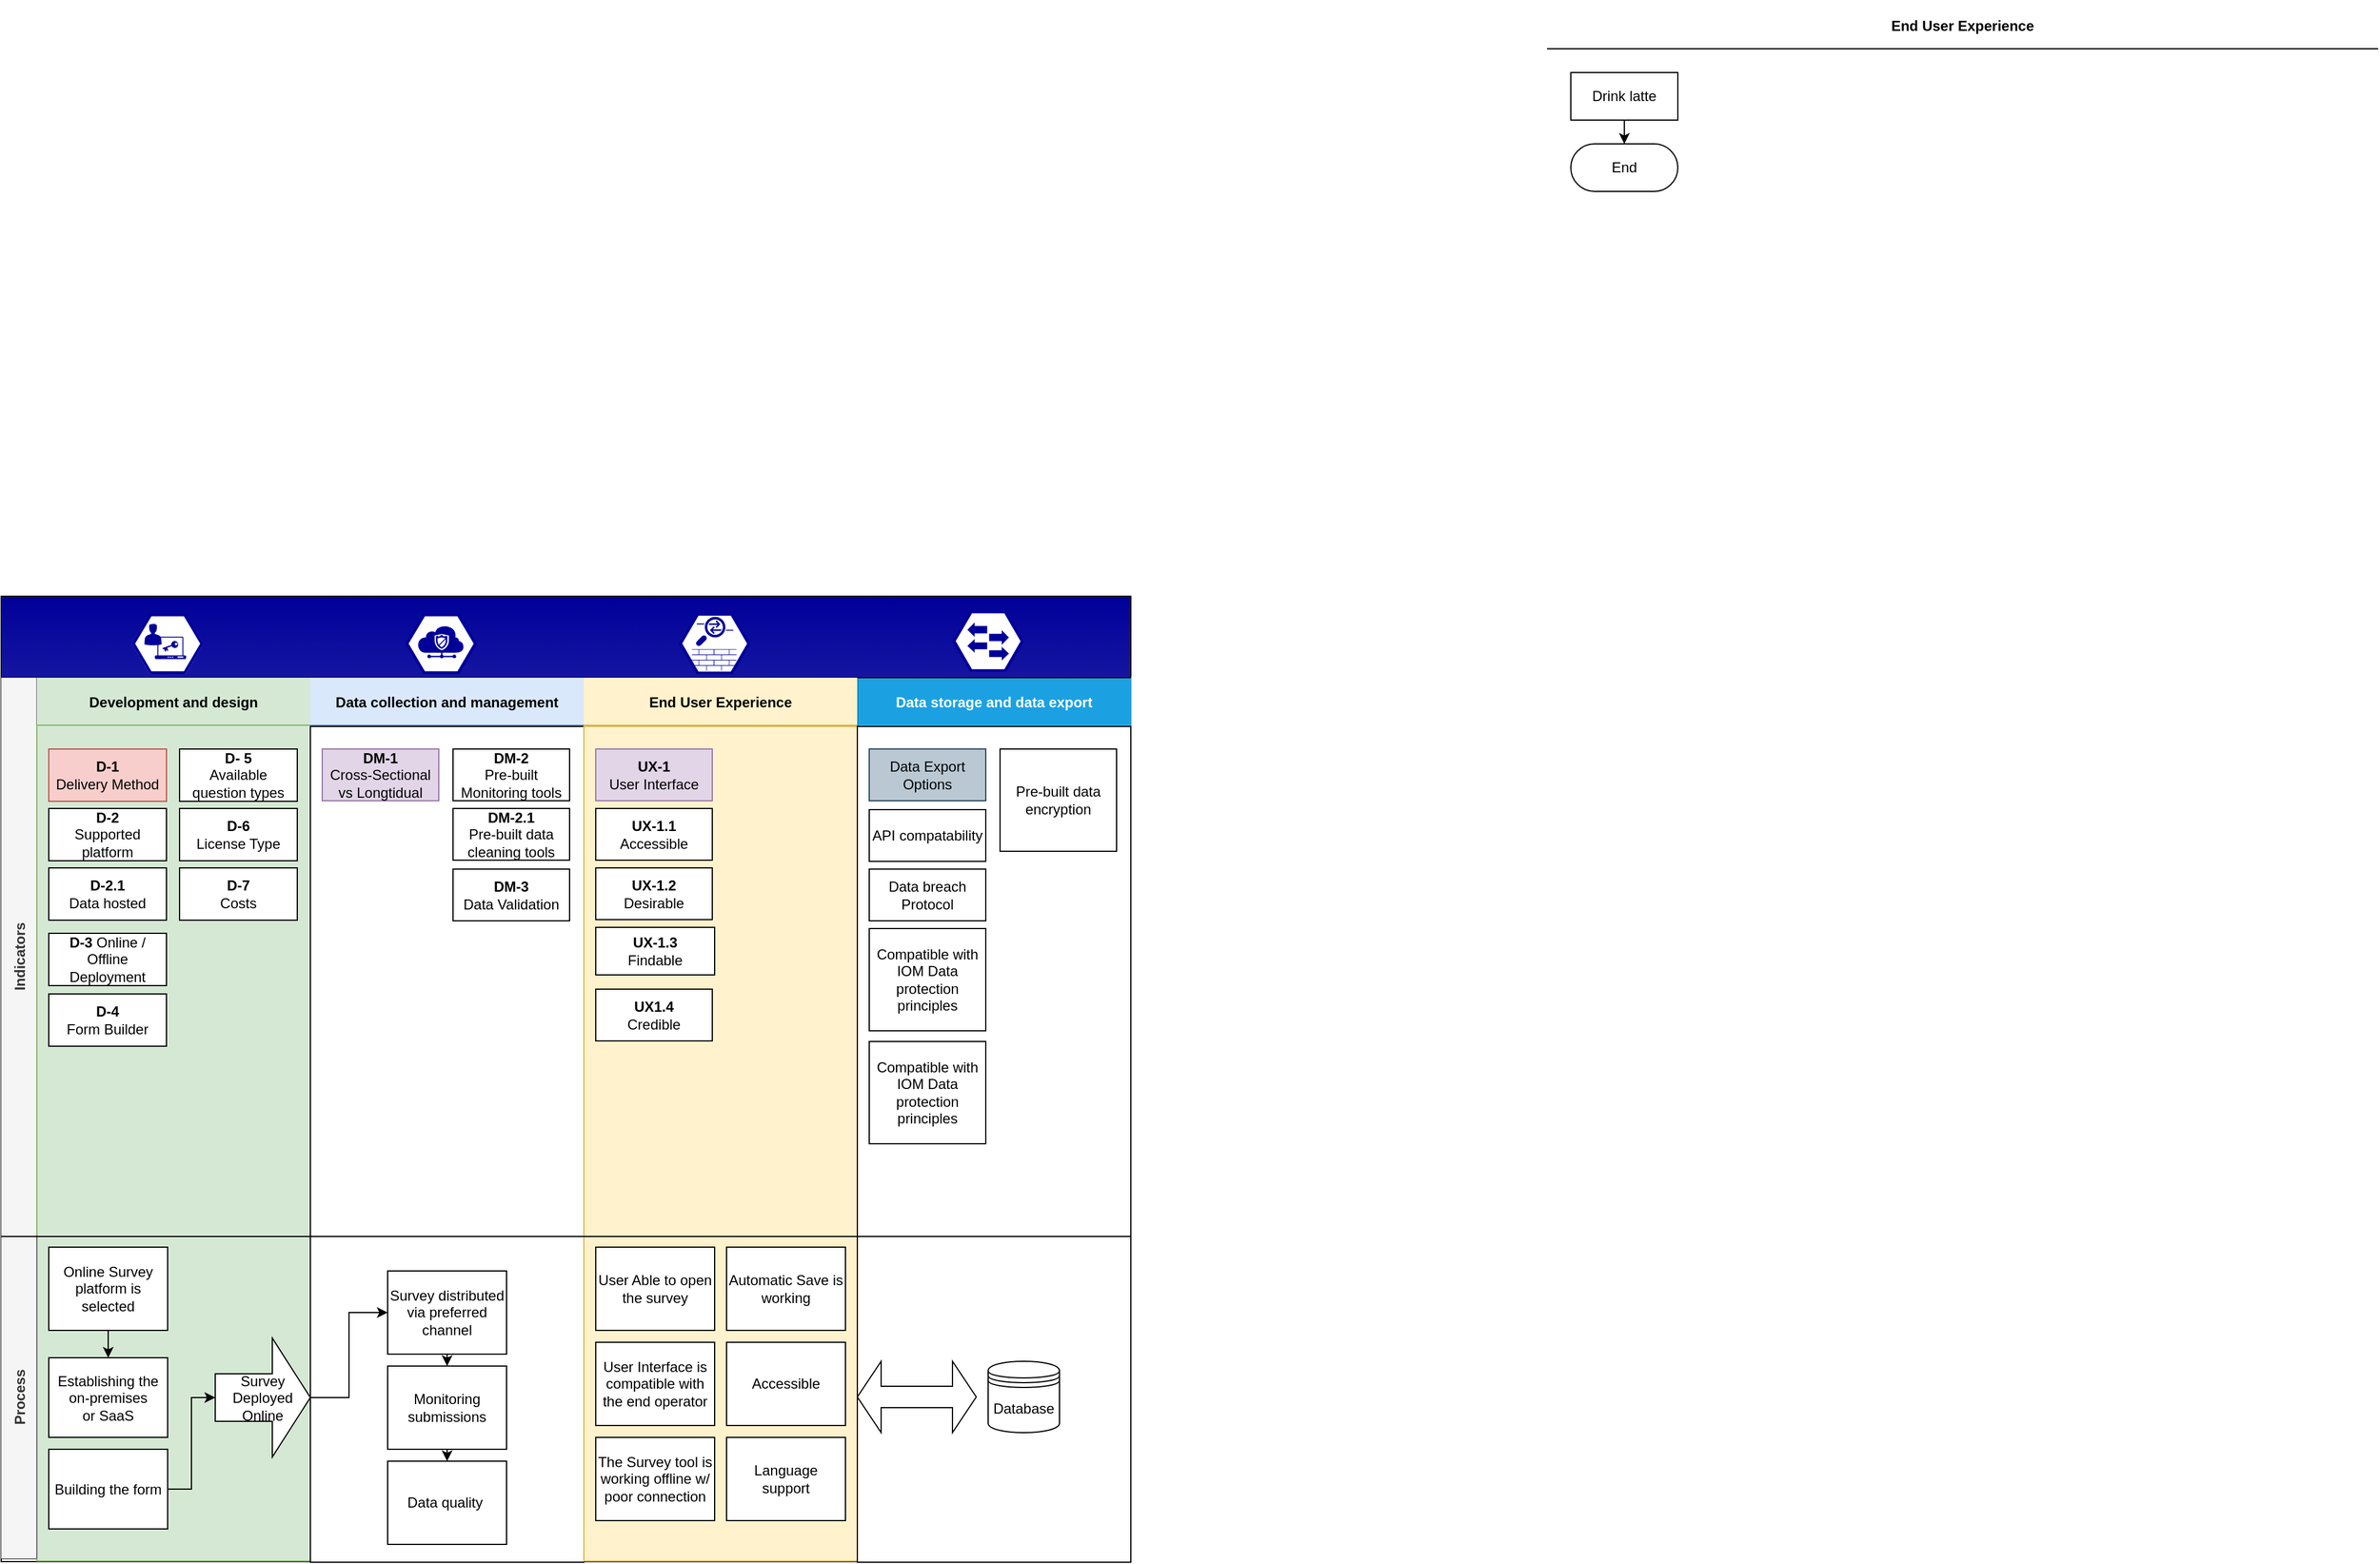 <mxfile version="20.0.1" type="github">
  <diagram id="kgpKYQtTHZ0yAKxKKP6v" name="Page-1">
    <mxGraphModel dx="1778" dy="1803" grid="1" gridSize="10" guides="1" tooltips="1" connect="1" arrows="1" fold="1" page="1" pageScale="1" pageWidth="1100" pageHeight="850" math="0" shadow="0">
      <root>
        <mxCell id="0" />
        <mxCell id="1" parent="0" />
        <mxCell id="lxEsPna4k-PO0xknT9Wp-479" value="" style="whiteSpace=wrap;html=1;strokeWidth=1;fillColor=#000099;gradientColor=#ffffff;" vertex="1" parent="1">
          <mxGeometry x="10" y="50.5" width="950" height="812" as="geometry" />
        </mxCell>
        <mxCell id="lxEsPna4k-PO0xknT9Wp-40" value="End User Experience" style="swimlane;swimlaneHead=0;swimlaneBody=0;connectable=0;fillColor=none;startSize=40;collapsible=0;recursiveResize=0;expand=0;fontStyle=1;" vertex="1" parent="1">
          <mxGeometry x="1310" y="-450" width="699" height="481" as="geometry">
            <mxRectangle width="699" height="481" as="alternateBounds" />
          </mxGeometry>
        </mxCell>
        <mxCell id="lxEsPna4k-PO0xknT9Wp-41" style="edgeStyle=orthogonalEdgeStyle;rounded=0;orthogonalLoop=1;jettySize=auto;html=1;" edge="1" parent="lxEsPna4k-PO0xknT9Wp-40" source="lxEsPna4k-PO0xknT9Wp-42" target="lxEsPna4k-PO0xknT9Wp-43">
          <mxGeometry relative="1" as="geometry" />
        </mxCell>
        <mxCell id="lxEsPna4k-PO0xknT9Wp-42" value="Drink latte" style="rounded=0;whiteSpace=wrap;html=1;" vertex="1" parent="lxEsPna4k-PO0xknT9Wp-40">
          <mxGeometry x="20" y="60" width="90" height="40" as="geometry" />
        </mxCell>
        <mxCell id="lxEsPna4k-PO0xknT9Wp-43" value="End" style="rounded=1;whiteSpace=wrap;html=1;arcSize=50;" vertex="1" parent="lxEsPna4k-PO0xknT9Wp-40">
          <mxGeometry x="20" y="120" width="90" height="40" as="geometry" />
        </mxCell>
        <mxCell id="lxEsPna4k-PO0xknT9Wp-83" value="tr" style="group;fillColor=#e1d5e7;strokeColor=#9673a6;container=0;" vertex="1" connectable="0" parent="1">
          <mxGeometry x="10" y="119" width="950" height="741" as="geometry" />
        </mxCell>
        <mxCell id="lxEsPna4k-PO0xknT9Wp-326" value="Data Encyrption" style="rounded=0;whiteSpace=wrap;html=1;" vertex="1" parent="1">
          <mxGeometry x="740" y="230" width="90" height="40" as="geometry" />
        </mxCell>
        <mxCell id="lxEsPna4k-PO0xknT9Wp-327" value="API connection with other platforms" style="rounded=0;whiteSpace=wrap;html=1;" vertex="1" parent="1">
          <mxGeometry x="740" y="280" width="90" height="40" as="geometry" />
        </mxCell>
        <mxCell id="lxEsPna4k-PO0xknT9Wp-329" value="Data Validation" style="rounded=0;whiteSpace=wrap;html=1;" vertex="1" parent="1">
          <mxGeometry x="391" y="282" width="90" height="40" as="geometry" />
        </mxCell>
        <mxCell id="lxEsPna4k-PO0xknT9Wp-330" value="" style="verticalLabelPosition=bottom;sketch=0;html=1;fillColor=#000099;strokeColor=#ffffff;verticalAlign=top;align=center;points=[[0,0.5,0],[0.125,0.25,0],[0.25,0,0],[0.5,0,0],[0.75,0,0],[0.875,0.25,0],[1,0.5,0],[0.875,0.75,0],[0.75,1,0],[0.5,1,0],[0.125,0.75,0]];pointerEvents=1;shape=mxgraph.cisco_safe.compositeIcon;bgIcon=mxgraph.cisco_safe.design.blank_device;resIcon=mxgraph.cisco_safe.design.client_firewall;gradientColor=#ffffff;" vertex="1" parent="1">
          <mxGeometry x="120" y="65" width="60" height="51" as="geometry" />
        </mxCell>
        <mxCell id="lxEsPna4k-PO0xknT9Wp-332" value="" style="verticalLabelPosition=bottom;sketch=0;html=1;fillColor=#000099;strokeColor=#ffffff;verticalAlign=top;align=center;points=[[0,0.5,0],[0.125,0.25,0],[0.25,0,0],[0.5,0,0],[0.75,0,0],[0.875,0.25,0],[1,0.5,0],[0.875,0.75,0],[0.75,1,0],[0.5,1,0],[0.125,0.75,0]];pointerEvents=1;shape=mxgraph.cisco_safe.compositeIcon;bgIcon=mxgraph.cisco_safe.design.blank_device;resIcon=mxgraph.cisco_safe.design.access_switch_2;" vertex="1" parent="1">
          <mxGeometry x="810" y="63" width="60" height="51" as="geometry" />
        </mxCell>
        <mxCell id="lxEsPna4k-PO0xknT9Wp-333" value="" style="verticalLabelPosition=bottom;sketch=0;html=1;fillColor=#000099;strokeColor=#ffffff;verticalAlign=top;align=center;points=[[0,0.5,0],[0.125,0.25,0],[0.25,0,0],[0.5,0,0],[0.75,0,0],[0.875,0.25,0],[1,0.5,0],[0.875,0.75,0],[0.75,1,0],[0.5,1,0],[0.125,0.75,0]];pointerEvents=1;shape=mxgraph.cisco_safe.compositeIcon;bgIcon=mxgraph.cisco_safe.design.blank_device;resIcon=mxgraph.cisco_safe.design.adaptive_security_appliance_2;" vertex="1" parent="1">
          <mxGeometry x="580" y="65" width="60" height="51" as="geometry" />
        </mxCell>
        <mxCell id="lxEsPna4k-PO0xknT9Wp-334" value="" style="verticalLabelPosition=bottom;sketch=0;html=1;fillColor=#000099;strokeColor=#ffffff;verticalAlign=top;align=center;points=[[0,0.5,0],[0.125,0.25,0],[0.25,0,0],[0.5,0,0],[0.75,0,0],[0.875,0.25,0],[1,0.5,0],[0.875,0.75,0],[0.75,1,0],[0.5,1,0],[0.125,0.75,0]];pointerEvents=1;shape=mxgraph.cisco_safe.compositeIcon;bgIcon=mxgraph.cisco_safe.design.blank_device;resIcon=mxgraph.cisco_safe.design.cisco_cloud_web_security;" vertex="1" parent="1">
          <mxGeometry x="350" y="65" width="60" height="51" as="geometry" />
        </mxCell>
        <mxCell id="lxEsPna4k-PO0xknT9Wp-335" value="" style="line;strokeWidth=1;html=1;" vertex="1" parent="1">
          <mxGeometry x="740" y="595" width="230" as="geometry" />
        </mxCell>
        <mxCell id="3nuBFxr9cyL0pnOWT2aG-1" value="" style="shape=table;childLayout=tableLayout;startSize=0;collapsible=0;recursiveResize=0;expand=0;fillColor=none;fontStyle=1" parent="1" vertex="1">
          <mxGeometry x="10" y="119" width="720" height="741" as="geometry" />
        </mxCell>
        <mxCell id="3nuBFxr9cyL0pnOWT2aG-3" value="Indicators" style="shape=tableRow;horizontal=0;swimlaneHead=0;swimlaneBody=0;top=0;left=0;bottom=0;right=0;fillColor=#f5f5f5;points=[[0,0.5],[1,0.5]];portConstraint=eastwest;startSize=30;collapsible=0;recursiveResize=0;expand=0;fontStyle=1;strokeColor=#666666;fontColor=#333333;" parent="3nuBFxr9cyL0pnOWT2aG-1" vertex="1">
          <mxGeometry width="720" height="469" as="geometry" />
        </mxCell>
        <mxCell id="3nuBFxr9cyL0pnOWT2aG-4" value="Development and design" style="swimlane;swimlaneHead=0;swimlaneBody=0;connectable=0;fillColor=#d5e8d4;startSize=40;collapsible=0;recursiveResize=0;expand=0;fontStyle=1;strokeColor=#82b366;" parent="3nuBFxr9cyL0pnOWT2aG-3" vertex="1">
          <mxGeometry x="30" width="230" height="469" as="geometry">
            <mxRectangle width="230" height="469" as="alternateBounds" />
          </mxGeometry>
        </mxCell>
        <mxCell id="lxEsPna4k-PO0xknT9Wp-338" value="" style="whiteSpace=wrap;html=1;strokeWidth=1;fillColor=#d5e8d4;strokeColor=#82b366;" vertex="1" parent="3nuBFxr9cyL0pnOWT2aG-4">
          <mxGeometry y="40" width="230" height="703" as="geometry" />
        </mxCell>
        <mxCell id="3nuBFxr9cyL0pnOWT2aG-9" value="&lt;b&gt;D-1 &lt;/b&gt;&lt;br&gt;Delivery Method" style="rounded=0;whiteSpace=wrap;html=1;aspect=fixed;fillColor=#f8cecc;strokeColor=#b85450;" parent="3nuBFxr9cyL0pnOWT2aG-4" vertex="1">
          <mxGeometry x="10" y="60" width="99" height="44" as="geometry" />
        </mxCell>
        <mxCell id="lxEsPna4k-PO0xknT9Wp-67" value="&lt;b&gt;D-2&lt;/b&gt;&lt;br&gt;Supported platform" style="rounded=0;whiteSpace=wrap;html=1;aspect=fixed;" vertex="1" parent="3nuBFxr9cyL0pnOWT2aG-4">
          <mxGeometry x="10" y="110" width="99" height="44" as="geometry" />
        </mxCell>
        <mxCell id="lxEsPna4k-PO0xknT9Wp-84" value="&lt;b&gt;D-2.1&lt;br&gt;&lt;/b&gt;Data hosted" style="rounded=0;whiteSpace=wrap;html=1;aspect=fixed;" vertex="1" parent="3nuBFxr9cyL0pnOWT2aG-4">
          <mxGeometry x="10" y="160" width="99" height="44" as="geometry" />
        </mxCell>
        <mxCell id="lxEsPna4k-PO0xknT9Wp-101" value="&lt;b&gt;D-4&lt;/b&gt;&lt;br&gt;Form Builder" style="rounded=0;whiteSpace=wrap;html=1;aspect=fixed;" vertex="1" parent="3nuBFxr9cyL0pnOWT2aG-4">
          <mxGeometry x="10" y="266" width="99" height="44" as="geometry" />
        </mxCell>
        <mxCell id="lxEsPna4k-PO0xknT9Wp-102" value="&lt;b&gt;D-3&lt;/b&gt; Online / Offline Deployment" style="rounded=0;whiteSpace=wrap;html=1;aspect=fixed;" vertex="1" parent="3nuBFxr9cyL0pnOWT2aG-4">
          <mxGeometry x="10" y="215" width="99" height="44" as="geometry" />
        </mxCell>
        <mxCell id="lxEsPna4k-PO0xknT9Wp-104" value="&lt;b&gt;D- 5&lt;/b&gt;&lt;br&gt;Available question types" style="rounded=0;whiteSpace=wrap;html=1;aspect=fixed;" vertex="1" parent="3nuBFxr9cyL0pnOWT2aG-4">
          <mxGeometry x="120" y="60" width="99" height="44" as="geometry" />
        </mxCell>
        <mxCell id="lxEsPna4k-PO0xknT9Wp-105" value="&lt;b&gt;D-6&lt;br&gt;&lt;/b&gt;License Type" style="rounded=0;whiteSpace=wrap;html=1;aspect=fixed;" vertex="1" parent="3nuBFxr9cyL0pnOWT2aG-4">
          <mxGeometry x="120" y="110" width="99" height="44" as="geometry" />
        </mxCell>
        <mxCell id="lxEsPna4k-PO0xknT9Wp-108" value="&lt;b&gt;D-7&lt;/b&gt;&lt;br&gt;Costs" style="rounded=0;whiteSpace=wrap;html=1;aspect=fixed;" vertex="1" parent="3nuBFxr9cyL0pnOWT2aG-4">
          <mxGeometry x="120" y="160" width="99" height="44" as="geometry" />
        </mxCell>
        <mxCell id="3nuBFxr9cyL0pnOWT2aG-8" value="Data collection and management" style="swimlane;swimlaneHead=0;swimlaneBody=0;connectable=0;fillColor=#dae8fc;startSize=40;collapsible=0;recursiveResize=0;expand=0;fontStyle=1;strokeColor=#6c8ebf;" parent="3nuBFxr9cyL0pnOWT2aG-3" vertex="1">
          <mxGeometry x="260" width="230" height="469" as="geometry">
            <mxRectangle width="230" height="469" as="alternateBounds" />
          </mxGeometry>
        </mxCell>
        <mxCell id="lxEsPna4k-PO0xknT9Wp-340" value="" style="whiteSpace=wrap;html=1;strokeWidth=1;" vertex="1" parent="3nuBFxr9cyL0pnOWT2aG-8">
          <mxGeometry y="41" width="230" height="703" as="geometry" />
        </mxCell>
        <mxCell id="lxEsPna4k-PO0xknT9Wp-109" value="&lt;b&gt;DM-1&lt;/b&gt;&lt;br&gt;Cross-Sectional vs Longtidual" style="rounded=0;whiteSpace=wrap;html=1;fillColor=#e1d5e7;strokeColor=#9673a6;aspect=fixed;" vertex="1" parent="3nuBFxr9cyL0pnOWT2aG-8">
          <mxGeometry x="10" y="60" width="98" height="43.52" as="geometry" />
        </mxCell>
        <mxCell id="lxEsPna4k-PO0xknT9Wp-136" value="&lt;b&gt;DM-2&lt;/b&gt;&lt;br&gt;Pre-built Monitoring tools" style="rounded=0;whiteSpace=wrap;html=1;aspect=fixed;" vertex="1" parent="3nuBFxr9cyL0pnOWT2aG-8">
          <mxGeometry x="120" y="60" width="98" height="43.52" as="geometry" />
        </mxCell>
        <mxCell id="lxEsPna4k-PO0xknT9Wp-137" value="&lt;b&gt;DM-2.1&lt;br&gt;&lt;/b&gt;Pre-built data cleaning tools" style="rounded=0;whiteSpace=wrap;html=1;aspect=fixed;" vertex="1" parent="3nuBFxr9cyL0pnOWT2aG-8">
          <mxGeometry x="120" y="110" width="98" height="43.52" as="geometry" />
        </mxCell>
        <mxCell id="lxEsPna4k-PO0xknT9Wp-328" value="&lt;b&gt;DM-3&lt;br&gt;&lt;/b&gt;Data Validation" style="rounded=0;whiteSpace=wrap;html=1;aspect=fixed;" vertex="1" parent="3nuBFxr9cyL0pnOWT2aG-8">
          <mxGeometry x="120" y="161" width="98" height="43.52" as="geometry" />
        </mxCell>
        <mxCell id="3nuBFxr9cyL0pnOWT2aG-11" value="End User Experience" style="swimlane;swimlaneHead=0;swimlaneBody=0;connectable=0;fillColor=#fff2cc;startSize=40;collapsible=0;recursiveResize=0;expand=0;fontStyle=1;strokeColor=#d6b656;" parent="3nuBFxr9cyL0pnOWT2aG-3" vertex="1">
          <mxGeometry x="490" width="230" height="469" as="geometry">
            <mxRectangle width="230" height="469" as="alternateBounds" />
          </mxGeometry>
        </mxCell>
        <mxCell id="lxEsPna4k-PO0xknT9Wp-395" value="" style="whiteSpace=wrap;html=1;strokeWidth=1;fillColor=#fff2cc;strokeColor=#d6b656;" vertex="1" parent="3nuBFxr9cyL0pnOWT2aG-11">
          <mxGeometry y="41" width="230" height="702" as="geometry" />
        </mxCell>
        <mxCell id="lxEsPna4k-PO0xknT9Wp-189" value="&lt;b&gt;UX-1&lt;br&gt;&lt;/b&gt;User Interface" style="rounded=0;whiteSpace=wrap;html=1;fillColor=#e1d5e7;strokeColor=#9673a6;aspect=fixed;" vertex="1" parent="3nuBFxr9cyL0pnOWT2aG-11">
          <mxGeometry x="10" y="60" width="98" height="43.52" as="geometry" />
        </mxCell>
        <mxCell id="lxEsPna4k-PO0xknT9Wp-190" value="&lt;b&gt;UX-1.1&lt;br&gt;&lt;/b&gt;Accessible" style="rounded=0;whiteSpace=wrap;html=1;aspect=fixed;" vertex="1" parent="3nuBFxr9cyL0pnOWT2aG-11">
          <mxGeometry x="10" y="110" width="98" height="43.52" as="geometry" />
        </mxCell>
        <mxCell id="lxEsPna4k-PO0xknT9Wp-275" value="&lt;b&gt;UX-1.2&lt;br&gt;&lt;/b&gt;Desirable" style="rounded=0;whiteSpace=wrap;html=1;aspect=fixed;" vertex="1" parent="3nuBFxr9cyL0pnOWT2aG-11">
          <mxGeometry x="10" y="160" width="98" height="43.52" as="geometry" />
        </mxCell>
        <mxCell id="lxEsPna4k-PO0xknT9Wp-323" value="&lt;b&gt;UX-1.3&lt;br&gt;&lt;/b&gt;Findable" style="rounded=0;whiteSpace=wrap;html=1;" vertex="1" parent="3nuBFxr9cyL0pnOWT2aG-11">
          <mxGeometry x="10" y="210" width="100" height="40" as="geometry" />
        </mxCell>
        <mxCell id="lxEsPna4k-PO0xknT9Wp-324" value="&lt;b&gt;UX1.4&lt;br&gt;&lt;/b&gt;Credible" style="rounded=0;whiteSpace=wrap;html=1;aspect=fixed;" vertex="1" parent="3nuBFxr9cyL0pnOWT2aG-11">
          <mxGeometry x="10" y="262" width="98" height="43.52" as="geometry" />
        </mxCell>
        <mxCell id="3nuBFxr9cyL0pnOWT2aG-15" value="Process" style="shape=tableRow;horizontal=0;swimlaneHead=0;swimlaneBody=0;top=0;left=0;bottom=0;right=0;fillColor=#f5f5f5;points=[[0,0.5],[1,0.5]];portConstraint=eastwest;startSize=30;collapsible=0;recursiveResize=0;expand=0;fontStyle=1;fontColor=#333333;strokeColor=#666666;" parent="3nuBFxr9cyL0pnOWT2aG-1" vertex="1">
          <mxGeometry y="469" width="720" height="272" as="geometry" />
        </mxCell>
        <mxCell id="3nuBFxr9cyL0pnOWT2aG-16" value="" style="swimlane;swimlaneHead=0;swimlaneBody=0;connectable=0;fillColor=#60a917;startSize=0;collapsible=0;recursiveResize=0;expand=0;fontStyle=1;strokeColor=#2D7600;fontColor=#ffffff;" parent="3nuBFxr9cyL0pnOWT2aG-15" vertex="1">
          <mxGeometry x="30" width="230" height="272" as="geometry">
            <mxRectangle width="230" height="272" as="alternateBounds" />
          </mxGeometry>
        </mxCell>
        <mxCell id="lxEsPna4k-PO0xknT9Wp-112" value="" style="edgeStyle=orthogonalEdgeStyle;rounded=0;orthogonalLoop=1;jettySize=auto;html=1;" edge="1" parent="3nuBFxr9cyL0pnOWT2aG-16" source="3nuBFxr9cyL0pnOWT2aG-17" target="lxEsPna4k-PO0xknT9Wp-111">
          <mxGeometry relative="1" as="geometry" />
        </mxCell>
        <mxCell id="3nuBFxr9cyL0pnOWT2aG-17" value="Online Survey platform is selected" style="rounded=0;whiteSpace=wrap;html=1;" parent="3nuBFxr9cyL0pnOWT2aG-16" vertex="1">
          <mxGeometry x="10" y="10" width="100" height="70" as="geometry" />
        </mxCell>
        <mxCell id="lxEsPna4k-PO0xknT9Wp-111" value="Establishing the on-premises or&amp;nbsp;SaaS" style="rounded=0;whiteSpace=wrap;html=1;" vertex="1" parent="3nuBFxr9cyL0pnOWT2aG-16">
          <mxGeometry x="10" y="103" width="100" height="67" as="geometry" />
        </mxCell>
        <mxCell id="lxEsPna4k-PO0xknT9Wp-119" value="" style="edgeStyle=orthogonalEdgeStyle;rounded=0;orthogonalLoop=1;jettySize=auto;html=1;" edge="1" parent="3nuBFxr9cyL0pnOWT2aG-16" source="lxEsPna4k-PO0xknT9Wp-114" target="lxEsPna4k-PO0xknT9Wp-118">
          <mxGeometry relative="1" as="geometry" />
        </mxCell>
        <mxCell id="lxEsPna4k-PO0xknT9Wp-114" value="Building the form" style="rounded=0;whiteSpace=wrap;html=1;" vertex="1" parent="3nuBFxr9cyL0pnOWT2aG-16">
          <mxGeometry x="10" y="180" width="100" height="67" as="geometry" />
        </mxCell>
        <mxCell id="lxEsPna4k-PO0xknT9Wp-118" value="Survey Deployed Online" style="shape=singleArrow;whiteSpace=wrap;html=1;arrowWidth=0.4;arrowSize=0.4;rounded=0;" vertex="1" parent="3nuBFxr9cyL0pnOWT2aG-16">
          <mxGeometry x="150" y="86.5" width="80" height="100" as="geometry" />
        </mxCell>
        <mxCell id="3nuBFxr9cyL0pnOWT2aG-18" value="" style="swimlane;swimlaneHead=0;swimlaneBody=0;connectable=0;fillColor=none;startSize=0;collapsible=0;recursiveResize=0;expand=0;fontStyle=1;" parent="3nuBFxr9cyL0pnOWT2aG-15" vertex="1">
          <mxGeometry x="260" width="230" height="272" as="geometry">
            <mxRectangle width="230" height="272" as="alternateBounds" />
          </mxGeometry>
        </mxCell>
        <mxCell id="lxEsPna4k-PO0xknT9Wp-124" value="" style="edgeStyle=orthogonalEdgeStyle;rounded=0;orthogonalLoop=1;jettySize=auto;html=1;" edge="1" parent="3nuBFxr9cyL0pnOWT2aG-18" source="lxEsPna4k-PO0xknT9Wp-121" target="lxEsPna4k-PO0xknT9Wp-123">
          <mxGeometry relative="1" as="geometry" />
        </mxCell>
        <mxCell id="lxEsPna4k-PO0xknT9Wp-121" value="Survey distributed via preferred channel" style="rounded=0;whiteSpace=wrap;html=1;" vertex="1" parent="3nuBFxr9cyL0pnOWT2aG-18">
          <mxGeometry x="65" y="30" width="100" height="70" as="geometry" />
        </mxCell>
        <mxCell id="lxEsPna4k-PO0xknT9Wp-126" value="" style="edgeStyle=orthogonalEdgeStyle;rounded=0;orthogonalLoop=1;jettySize=auto;html=1;" edge="1" parent="3nuBFxr9cyL0pnOWT2aG-18" source="lxEsPna4k-PO0xknT9Wp-123" target="lxEsPna4k-PO0xknT9Wp-125">
          <mxGeometry relative="1" as="geometry" />
        </mxCell>
        <mxCell id="lxEsPna4k-PO0xknT9Wp-123" value="Monitoring submissions" style="rounded=0;whiteSpace=wrap;html=1;" vertex="1" parent="3nuBFxr9cyL0pnOWT2aG-18">
          <mxGeometry x="65" y="110" width="100" height="70" as="geometry" />
        </mxCell>
        <mxCell id="lxEsPna4k-PO0xknT9Wp-125" value="Data quality&amp;nbsp;" style="rounded=0;whiteSpace=wrap;html=1;" vertex="1" parent="3nuBFxr9cyL0pnOWT2aG-18">
          <mxGeometry x="65" y="190" width="100" height="70" as="geometry" />
        </mxCell>
        <mxCell id="3nuBFxr9cyL0pnOWT2aG-23" value="" style="swimlane;swimlaneHead=0;swimlaneBody=0;connectable=0;fillColor=none;startSize=0;collapsible=0;recursiveResize=0;expand=0;fontStyle=1;" parent="3nuBFxr9cyL0pnOWT2aG-15" vertex="1">
          <mxGeometry x="490" width="230" height="272" as="geometry">
            <mxRectangle width="230" height="272" as="alternateBounds" />
          </mxGeometry>
        </mxCell>
        <mxCell id="lxEsPna4k-PO0xknT9Wp-127" value="User Able to open the survey" style="rounded=0;whiteSpace=wrap;html=1;" vertex="1" parent="3nuBFxr9cyL0pnOWT2aG-23">
          <mxGeometry x="10" y="10" width="100" height="70" as="geometry" />
        </mxCell>
        <mxCell id="lxEsPna4k-PO0xknT9Wp-129" value="User Interface is compatible with the end operator" style="rounded=0;whiteSpace=wrap;html=1;" vertex="1" parent="3nuBFxr9cyL0pnOWT2aG-23">
          <mxGeometry x="10" y="90" width="100" height="70" as="geometry" />
        </mxCell>
        <mxCell id="lxEsPna4k-PO0xknT9Wp-130" value="The Survey tool is working offline w/ poor connection" style="rounded=0;whiteSpace=wrap;html=1;" vertex="1" parent="3nuBFxr9cyL0pnOWT2aG-23">
          <mxGeometry x="10" y="170" width="100" height="70" as="geometry" />
        </mxCell>
        <mxCell id="lxEsPna4k-PO0xknT9Wp-131" value="Automatic Save is working" style="rounded=0;whiteSpace=wrap;html=1;" vertex="1" parent="3nuBFxr9cyL0pnOWT2aG-23">
          <mxGeometry x="120" y="10" width="100" height="70" as="geometry" />
        </mxCell>
        <mxCell id="lxEsPna4k-PO0xknT9Wp-132" value="Accessible" style="rounded=0;whiteSpace=wrap;html=1;" vertex="1" parent="3nuBFxr9cyL0pnOWT2aG-23">
          <mxGeometry x="120" y="90" width="100" height="70" as="geometry" />
        </mxCell>
        <mxCell id="lxEsPna4k-PO0xknT9Wp-133" value="&lt;span style=&quot;font-weight: normal;&quot;&gt;Language &lt;br&gt;support&lt;/span&gt;" style="rounded=0;whiteSpace=wrap;html=1;fontStyle=1" vertex="1" parent="3nuBFxr9cyL0pnOWT2aG-23">
          <mxGeometry x="120" y="170" width="100" height="70" as="geometry" />
        </mxCell>
        <mxCell id="lxEsPna4k-PO0xknT9Wp-122" value="" style="edgeStyle=orthogonalEdgeStyle;rounded=0;orthogonalLoop=1;jettySize=auto;html=1;" edge="1" parent="3nuBFxr9cyL0pnOWT2aG-15" source="lxEsPna4k-PO0xknT9Wp-118" target="lxEsPna4k-PO0xknT9Wp-121">
          <mxGeometry relative="1" as="geometry" />
        </mxCell>
        <mxCell id="lxEsPna4k-PO0xknT9Wp-45" value="Data storage and data export" style="swimlane;swimlaneHead=0;swimlaneBody=0;connectable=0;fillColor=#1ba1e2;startSize=40;collapsible=0;recursiveResize=0;expand=0;fontStyle=1;strokeWidth=0;strokeColor=#006EAF;fontColor=#ffffff;" vertex="1" parent="1">
          <mxGeometry x="730" y="119" width="230" height="510" as="geometry">
            <mxRectangle width="220" height="481" as="alternateBounds" />
          </mxGeometry>
        </mxCell>
        <mxCell id="lxEsPna4k-PO0xknT9Wp-444" value="" style="whiteSpace=wrap;html=1;strokeWidth=1;" vertex="1" parent="lxEsPna4k-PO0xknT9Wp-45">
          <mxGeometry y="41" width="230" height="703" as="geometry" />
        </mxCell>
        <mxCell id="lxEsPna4k-PO0xknT9Wp-135" value="" style="line;strokeWidth=1;html=1;" vertex="1" parent="lxEsPna4k-PO0xknT9Wp-45">
          <mxGeometry x="-720" y="465" width="950" height="10" as="geometry" />
        </mxCell>
        <mxCell id="lxEsPna4k-PO0xknT9Wp-325" value="Data Export Options" style="rounded=0;whiteSpace=wrap;html=1;fillColor=#bac8d3;strokeColor=#23445d;aspect=fixed;" vertex="1" parent="lxEsPna4k-PO0xknT9Wp-45">
          <mxGeometry x="10" y="60" width="98" height="43.52" as="geometry" />
        </mxCell>
        <mxCell id="lxEsPna4k-PO0xknT9Wp-337" value="" style="line;strokeWidth=1;html=1;" vertex="1" parent="lxEsPna4k-PO0xknT9Wp-45">
          <mxGeometry y="-5" width="230" height="10" as="geometry" />
        </mxCell>
        <mxCell id="lxEsPna4k-PO0xknT9Wp-470" value="API compatability" style="rounded=0;whiteSpace=wrap;html=1;aspect=fixed;" vertex="1" parent="lxEsPna4k-PO0xknT9Wp-45">
          <mxGeometry x="10" y="111" width="98" height="43.52" as="geometry" />
        </mxCell>
        <mxCell id="lxEsPna4k-PO0xknT9Wp-471" value="Data breach Protocol" style="rounded=0;whiteSpace=wrap;html=1;aspect=fixed;" vertex="1" parent="lxEsPna4k-PO0xknT9Wp-45">
          <mxGeometry x="10" y="161" width="98" height="43.52" as="geometry" />
        </mxCell>
        <mxCell id="lxEsPna4k-PO0xknT9Wp-472" value="Compatible with IOM Data protection principles" style="rounded=0;whiteSpace=wrap;html=1;aspect=fixed;" vertex="1" parent="lxEsPna4k-PO0xknT9Wp-45">
          <mxGeometry x="10" y="211" width="98" height="86.04" as="geometry" />
        </mxCell>
        <mxCell id="lxEsPna4k-PO0xknT9Wp-473" value="Compatible with IOM Data protection principles" style="rounded=0;whiteSpace=wrap;html=1;aspect=fixed;" vertex="1" parent="lxEsPna4k-PO0xknT9Wp-45">
          <mxGeometry x="10" y="306" width="98" height="86.04" as="geometry" />
        </mxCell>
        <mxCell id="lxEsPna4k-PO0xknT9Wp-474" value="Pre-built data encryption" style="rounded=0;whiteSpace=wrap;html=1;aspect=fixed;" vertex="1" parent="lxEsPna4k-PO0xknT9Wp-45">
          <mxGeometry x="120" y="60" width="98" height="86.04" as="geometry" />
        </mxCell>
        <mxCell id="lxEsPna4k-PO0xknT9Wp-115" value="Database" style="shape=datastore;whiteSpace=wrap;html=1;strokeWidth=1;" vertex="1" parent="1">
          <mxGeometry x="840" y="694" width="60" height="60" as="geometry" />
        </mxCell>
        <mxCell id="lxEsPna4k-PO0xknT9Wp-134" value="" style="shape=doubleArrow;whiteSpace=wrap;html=1;strokeWidth=1;" vertex="1" parent="1">
          <mxGeometry x="730" y="694" width="100" height="60" as="geometry" />
        </mxCell>
      </root>
    </mxGraphModel>
  </diagram>
</mxfile>
